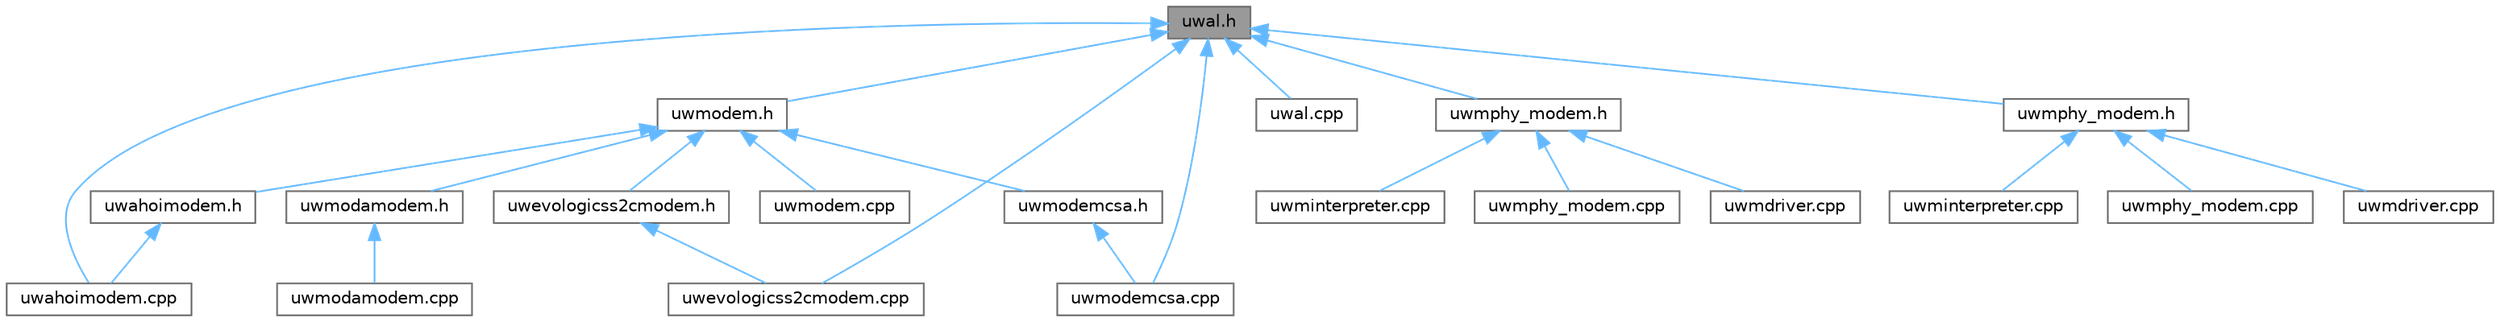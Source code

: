 digraph "uwal.h"
{
 // LATEX_PDF_SIZE
  bgcolor="transparent";
  edge [fontname=Helvetica,fontsize=10,labelfontname=Helvetica,labelfontsize=10];
  node [fontname=Helvetica,fontsize=10,shape=box,height=0.2,width=0.4];
  Node1 [id="Node000001",label="uwal.h",height=0.2,width=0.4,color="gray40", fillcolor="grey60", style="filled", fontcolor="black",tooltip="Header of the main class that implements the adaptation layer between ns2/NS-Miracle and binary data ..."];
  Node1 -> Node2 [id="edge1_Node000001_Node000002",dir="back",color="steelblue1",style="solid",tooltip=" "];
  Node2 [id="Node000002",label="uwahoimodem.cpp",height=0.2,width=0.4,color="grey40", fillcolor="white", style="filled",URL="$uwahoimodem_8cpp.html",tooltip=" "];
  Node1 -> Node3 [id="edge2_Node000001_Node000003",dir="back",color="steelblue1",style="solid",tooltip=" "];
  Node3 [id="Node000003",label="uwal.cpp",height=0.2,width=0.4,color="grey40", fillcolor="white", style="filled",URL="$uwal_8cpp.html",tooltip="Implementation of the main class that implements the adaptation layer between ns2/NS-Miracle and bina..."];
  Node1 -> Node4 [id="edge3_Node000001_Node000004",dir="back",color="steelblue1",style="solid",tooltip=" "];
  Node4 [id="Node000004",label="uwevologicss2cmodem.cpp",height=0.2,width=0.4,color="grey40", fillcolor="white", style="filled",URL="$uwevologicss2cmodem_8cpp.html",tooltip=" "];
  Node1 -> Node5 [id="edge4_Node000001_Node000005",dir="back",color="steelblue1",style="solid",tooltip=" "];
  Node5 [id="Node000005",label="uwmodem.h",height=0.2,width=0.4,color="grey40", fillcolor="white", style="filled",URL="$uwmodem_8h.html",tooltip="Header of the main class that implements the general interface between DESERT and real acoustic modem..."];
  Node5 -> Node6 [id="edge5_Node000005_Node000006",dir="back",color="steelblue1",style="solid",tooltip=" "];
  Node6 [id="Node000006",label="uwahoimodem.h",height=0.2,width=0.4,color="grey40", fillcolor="white", style="filled",URL="$uwahoimodem_8h.html",tooltip="Driver for ahoi! acoustic UW modems: developed by TUUH, Hamburg."];
  Node6 -> Node2 [id="edge6_Node000006_Node000002",dir="back",color="steelblue1",style="solid",tooltip=" "];
  Node5 -> Node7 [id="edge7_Node000005_Node000007",dir="back",color="steelblue1",style="solid",tooltip=" "];
  Node7 [id="Node000007",label="uwevologicss2cmodem.h",height=0.2,width=0.4,color="grey40", fillcolor="white", style="filled",URL="$uwevologicss2cmodem_8h.html",tooltip="Header of the main class that implements the drivers to manage the EvoLogics S2C line of devices...."];
  Node7 -> Node4 [id="edge8_Node000007_Node000004",dir="back",color="steelblue1",style="solid",tooltip=" "];
  Node5 -> Node8 [id="edge9_Node000005_Node000008",dir="back",color="steelblue1",style="solid",tooltip=" "];
  Node8 [id="Node000008",label="uwmodamodem.h",height=0.2,width=0.4,color="grey40", fillcolor="white", style="filled",URL="$uwmodamodem_8h.html",tooltip="Driver for the MODA SDM acoustic UW modem."];
  Node8 -> Node9 [id="edge10_Node000008_Node000009",dir="back",color="steelblue1",style="solid",tooltip=" "];
  Node9 [id="Node000009",label="uwmodamodem.cpp",height=0.2,width=0.4,color="grey40", fillcolor="white", style="filled",URL="$uwmodamodem_8cpp.html",tooltip=" "];
  Node5 -> Node10 [id="edge11_Node000005_Node000010",dir="back",color="steelblue1",style="solid",tooltip=" "];
  Node10 [id="Node000010",label="uwmodem.cpp",height=0.2,width=0.4,color="grey40", fillcolor="white", style="filled",URL="$uwmodem_8cpp.html",tooltip=" "];
  Node5 -> Node11 [id="edge12_Node000005_Node000011",dir="back",color="steelblue1",style="solid",tooltip=" "];
  Node11 [id="Node000011",label="uwmodemcsa.h",height=0.2,width=0.4,color="grey40", fillcolor="white", style="filled",URL="$uwmodemcsa_8h.html",tooltip="Class that implements a generic modem driver for end-to-end communications."];
  Node11 -> Node12 [id="edge13_Node000011_Node000012",dir="back",color="steelblue1",style="solid",tooltip=" "];
  Node12 [id="Node000012",label="uwmodemcsa.cpp",height=0.2,width=0.4,color="grey40", fillcolor="white", style="filled",URL="$uwmodemcsa_8cpp.html",tooltip=" "];
  Node1 -> Node12 [id="edge14_Node000001_Node000012",dir="back",color="steelblue1",style="solid",tooltip=" "];
  Node1 -> Node13 [id="edge15_Node000001_Node000013",dir="back",color="steelblue1",style="solid",tooltip=" "];
  Node13 [id="Node000013",label="uwmphy_modem.h",height=0.2,width=0.4,color="grey40", fillcolor="white", style="filled",URL="$DESERT__Framework_2DESERT_2physical_2uwmphy__modem_2uwmphy__modem_8h.html",tooltip="Header of the main class that implements the general interface between ns2/NS-Miracle and real acoust..."];
  Node13 -> Node14 [id="edge16_Node000013_Node000014",dir="back",color="steelblue1",style="solid",tooltip=" "];
  Node14 [id="Node000014",label="uwmdriver.cpp",height=0.2,width=0.4,color="grey40", fillcolor="white", style="filled",URL="$DESERT__Framework_2DESERT_2physical_2uwmphy__modem_2uwmdriver_8cpp.html",tooltip="Implementation of the UWMdriver class."];
  Node13 -> Node15 [id="edge17_Node000013_Node000015",dir="back",color="steelblue1",style="solid",tooltip=" "];
  Node15 [id="Node000015",label="uwminterpreter.cpp",height=0.2,width=0.4,color="grey40", fillcolor="white", style="filled",URL="$DESERT__Framework_2DESERT_2physical_2uwmphy__modem_2uwminterpreter_8cpp.html",tooltip="Implementation of the UWMinterpreter class."];
  Node13 -> Node16 [id="edge18_Node000013_Node000016",dir="back",color="steelblue1",style="solid",tooltip=" "];
  Node16 [id="Node000016",label="uwmphy_modem.cpp",height=0.2,width=0.4,color="grey40", fillcolor="white", style="filled",URL="$DESERT__Framework_2DESERT_2physical_2uwmphy__modem_2uwmphy__modem_8cpp.html",tooltip="Implementation of the UWMPhy_modem class."];
  Node1 -> Node17 [id="edge19_Node000001_Node000017",dir="back",color="steelblue1",style="solid",tooltip=" "];
  Node17 [id="Node000017",label="uwmphy_modem.h",height=0.2,width=0.4,color="grey40", fillcolor="white", style="filled",URL="$DESERT__Addons_2uwmphy__modem_2uwmphy__modem_8h.html",tooltip="Header of the main class that implements the general interface between ns2/NS-Miracle and real acoust..."];
  Node17 -> Node18 [id="edge20_Node000017_Node000018",dir="back",color="steelblue1",style="solid",tooltip=" "];
  Node18 [id="Node000018",label="uwmdriver.cpp",height=0.2,width=0.4,color="grey40", fillcolor="white", style="filled",URL="$DESERT__Addons_2uwmphy__modem_2uwmdriver_8cpp.html",tooltip="Implementation of the UWMdriver class."];
  Node17 -> Node19 [id="edge21_Node000017_Node000019",dir="back",color="steelblue1",style="solid",tooltip=" "];
  Node19 [id="Node000019",label="uwminterpreter.cpp",height=0.2,width=0.4,color="grey40", fillcolor="white", style="filled",URL="$DESERT__Addons_2uwmphy__modem_2uwminterpreter_8cpp.html",tooltip="Implementation of the UWMinterpreter class."];
  Node17 -> Node20 [id="edge22_Node000017_Node000020",dir="back",color="steelblue1",style="solid",tooltip=" "];
  Node20 [id="Node000020",label="uwmphy_modem.cpp",height=0.2,width=0.4,color="grey40", fillcolor="white", style="filled",URL="$DESERT__Addons_2uwmphy__modem_2uwmphy__modem_8cpp.html",tooltip="Implementation of the UWMPhy_modem class."];
}
